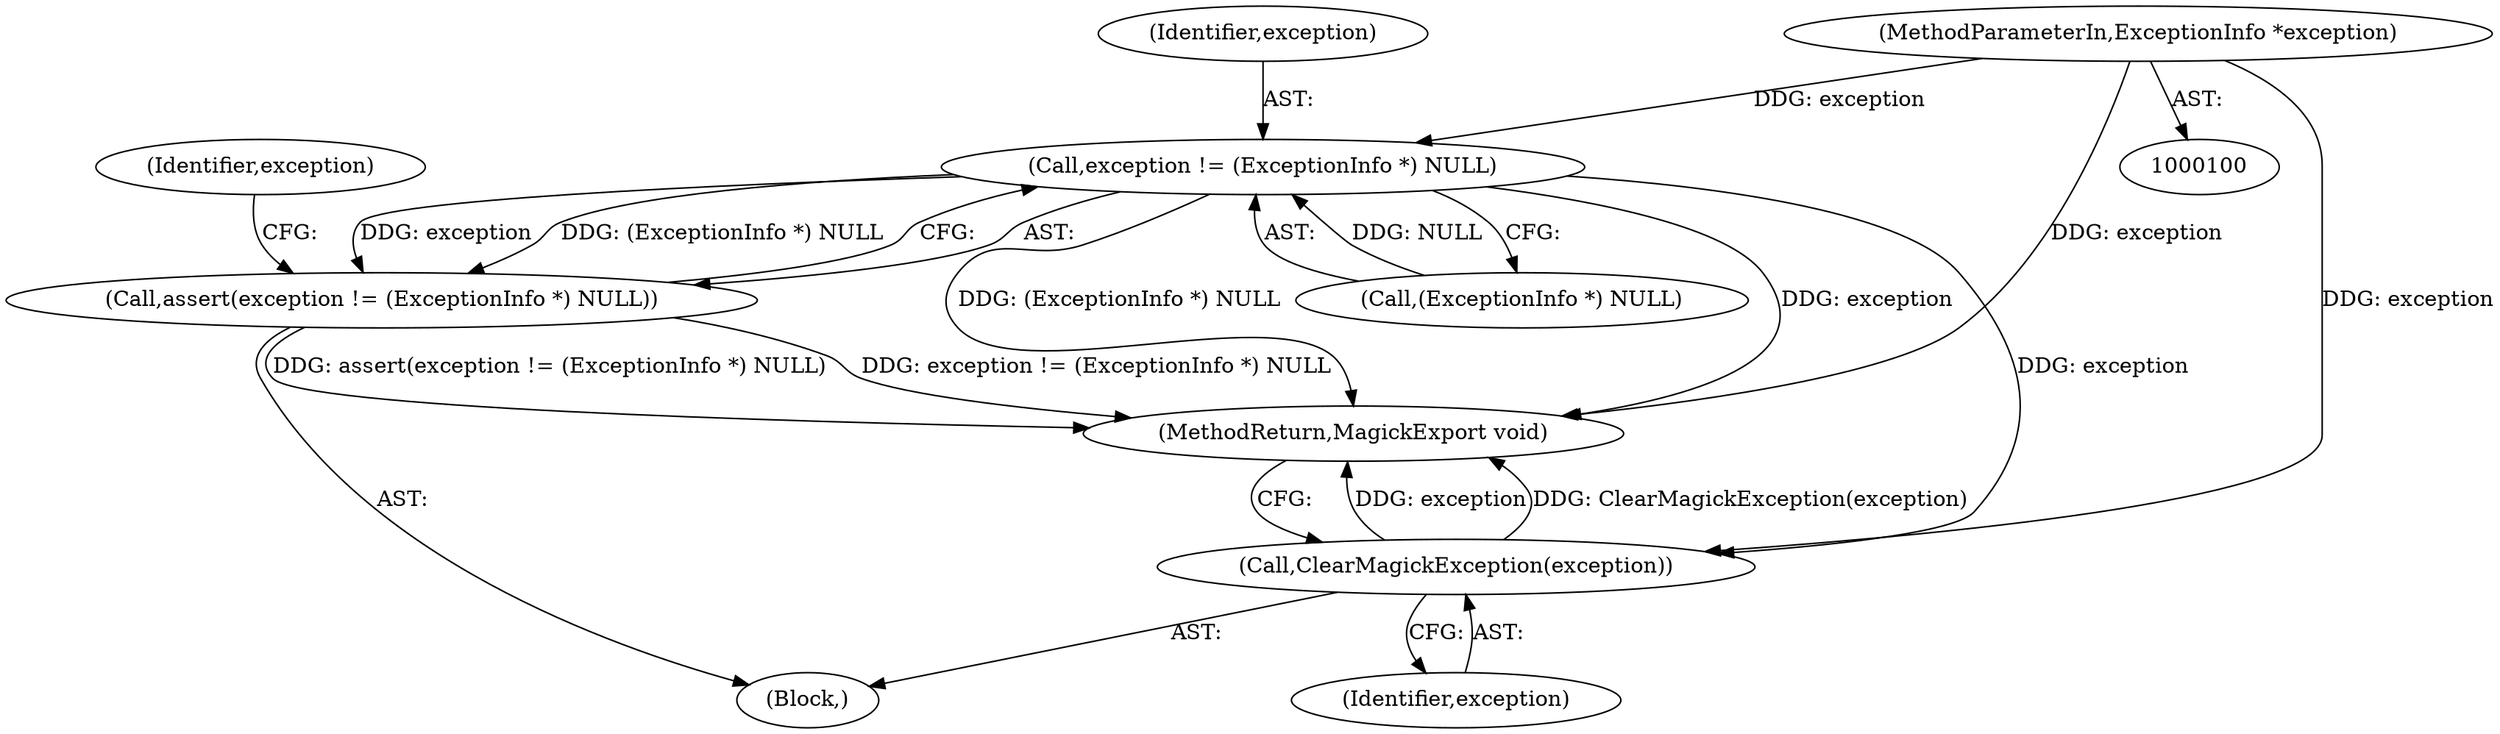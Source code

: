 digraph "0_ImageMagick_0474237508f39c4f783208123431815f1ededb76_2@pointer" {
"1000101" [label="(MethodParameterIn,ExceptionInfo *exception)"];
"1000105" [label="(Call,exception != (ExceptionInfo *) NULL)"];
"1000104" [label="(Call,assert(exception != (ExceptionInfo *) NULL))"];
"1000226" [label="(Call,ClearMagickException(exception))"];
"1000102" [label="(Block,)"];
"1000113" [label="(Identifier,exception)"];
"1000227" [label="(Identifier,exception)"];
"1000226" [label="(Call,ClearMagickException(exception))"];
"1000107" [label="(Call,(ExceptionInfo *) NULL)"];
"1000106" [label="(Identifier,exception)"];
"1000105" [label="(Call,exception != (ExceptionInfo *) NULL)"];
"1000101" [label="(MethodParameterIn,ExceptionInfo *exception)"];
"1000104" [label="(Call,assert(exception != (ExceptionInfo *) NULL))"];
"1000228" [label="(MethodReturn,MagickExport void)"];
"1000101" -> "1000100"  [label="AST: "];
"1000101" -> "1000228"  [label="DDG: exception"];
"1000101" -> "1000105"  [label="DDG: exception"];
"1000101" -> "1000226"  [label="DDG: exception"];
"1000105" -> "1000104"  [label="AST: "];
"1000105" -> "1000107"  [label="CFG: "];
"1000106" -> "1000105"  [label="AST: "];
"1000107" -> "1000105"  [label="AST: "];
"1000104" -> "1000105"  [label="CFG: "];
"1000105" -> "1000228"  [label="DDG: (ExceptionInfo *) NULL"];
"1000105" -> "1000228"  [label="DDG: exception"];
"1000105" -> "1000104"  [label="DDG: exception"];
"1000105" -> "1000104"  [label="DDG: (ExceptionInfo *) NULL"];
"1000107" -> "1000105"  [label="DDG: NULL"];
"1000105" -> "1000226"  [label="DDG: exception"];
"1000104" -> "1000102"  [label="AST: "];
"1000113" -> "1000104"  [label="CFG: "];
"1000104" -> "1000228"  [label="DDG: assert(exception != (ExceptionInfo *) NULL)"];
"1000104" -> "1000228"  [label="DDG: exception != (ExceptionInfo *) NULL"];
"1000226" -> "1000102"  [label="AST: "];
"1000226" -> "1000227"  [label="CFG: "];
"1000227" -> "1000226"  [label="AST: "];
"1000228" -> "1000226"  [label="CFG: "];
"1000226" -> "1000228"  [label="DDG: exception"];
"1000226" -> "1000228"  [label="DDG: ClearMagickException(exception)"];
}
